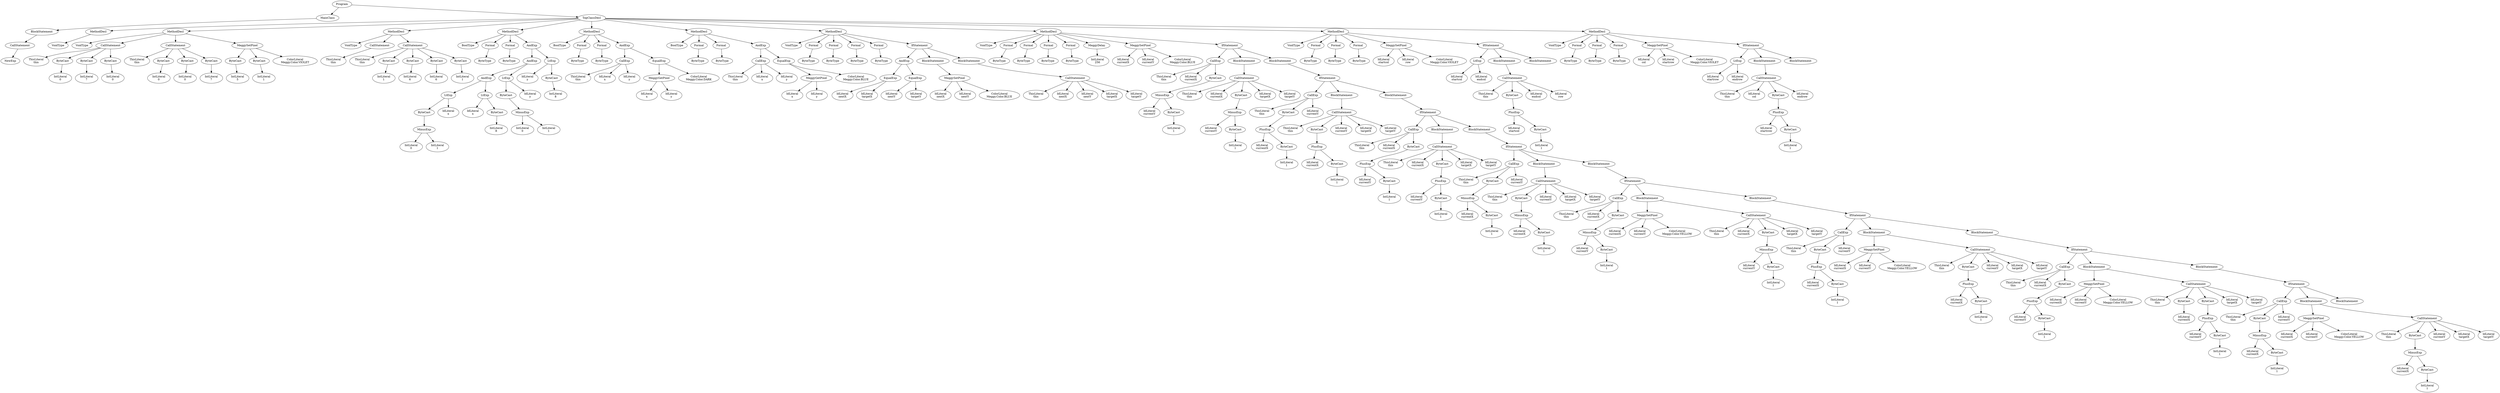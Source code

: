 digraph ASTGraph {
0 [ label="Program" ];
1 [ label="MainClass" ];
0 -> 1
2 [ label="BlockStatement" ];
1 -> 2
3 [ label="CallStatement" ];
2 -> 3
4 [ label="NewExp" ];
3 -> 4
5 [ label="TopClassDecl" ];
0 -> 5
6 [ label="MethodDecl" ];
5 -> 6
7 [ label="VoidType" ];
6 -> 7
8 [ label="MethodDecl" ];
5 -> 8
9 [ label="VoidType" ];
8 -> 9
10 [ label="CallStatement" ];
8 -> 10
11 [ label="ThisLiteral\nthis" ];
10 -> 11
12 [ label="ByteCast" ];
10 -> 12
13 [ label="IntLiteral\n0" ];
12 -> 13
14 [ label="ByteCast" ];
10 -> 14
15 [ label="IntLiteral\n7" ];
14 -> 15
16 [ label="ByteCast" ];
10 -> 16
17 [ label="IntLiteral\n0" ];
16 -> 17
18 [ label="CallStatement" ];
8 -> 18
19 [ label="ThisLiteral\nthis" ];
18 -> 19
20 [ label="ByteCast" ];
18 -> 20
21 [ label="IntLiteral\n0" ];
20 -> 21
22 [ label="ByteCast" ];
18 -> 22
23 [ label="IntLiteral\n0" ];
22 -> 23
24 [ label="ByteCast" ];
18 -> 24
25 [ label="IntLiteral\n7" ];
24 -> 25
26 [ label="MeggySetPixel" ];
8 -> 26
27 [ label="ByteCast" ];
26 -> 27
28 [ label="IntLiteral\n5" ];
27 -> 28
29 [ label="ByteCast" ];
26 -> 29
30 [ label="IntLiteral\n1" ];
29 -> 30
31 [ label="ColorLiteral\nMeggy.Color.VIOLET" ];
26 -> 31
32 [ label="MethodDecl" ];
5 -> 32
33 [ label="VoidType" ];
32 -> 33
34 [ label="CallStatement" ];
32 -> 34
35 [ label="ThisLiteral\nthis" ];
34 -> 35
36 [ label="CallStatement" ];
32 -> 36
37 [ label="ThisLiteral\nthis" ];
36 -> 37
38 [ label="ByteCast" ];
36 -> 38
39 [ label="IntLiteral\n1" ];
38 -> 39
40 [ label="ByteCast" ];
36 -> 40
41 [ label="IntLiteral\n6" ];
40 -> 41
42 [ label="ByteCast" ];
36 -> 42
43 [ label="IntLiteral\n6" ];
42 -> 43
44 [ label="ByteCast" ];
36 -> 44
45 [ label="IntLiteral\n1" ];
44 -> 45
46 [ label="MethodDecl" ];
5 -> 46
47 [ label="BoolType" ];
46 -> 47
48 [ label="Formal" ];
46 -> 48
49 [ label="ByteType" ];
48 -> 49
50 [ label="Formal" ];
46 -> 50
51 [ label="ByteType" ];
50 -> 51
52 [ label="AndExp" ];
46 -> 52
53 [ label="AndExp" ];
52 -> 53
54 [ label="AndExp" ];
53 -> 54
55 [ label="LtExp" ];
54 -> 55
56 [ label="ByteCast" ];
55 -> 56
57 [ label="MinusExp" ];
56 -> 57
58 [ label="IntLiteral\n0" ];
57 -> 58
59 [ label="IntLiteral\n1" ];
57 -> 59
60 [ label="IdLiteral\nx" ];
55 -> 60
61 [ label="LtExp" ];
54 -> 61
62 [ label="IdLiteral\nx" ];
61 -> 62
63 [ label="ByteCast" ];
61 -> 63
64 [ label="IntLiteral\n8" ];
63 -> 64
65 [ label="LtExp" ];
53 -> 65
66 [ label="ByteCast" ];
65 -> 66
67 [ label="MinusExp" ];
66 -> 67
68 [ label="IntLiteral\n0" ];
67 -> 68
69 [ label="IntLiteral\n1" ];
67 -> 69
70 [ label="IdLiteral\ny" ];
65 -> 70
71 [ label="LtExp" ];
52 -> 71
72 [ label="IdLiteral\ny" ];
71 -> 72
73 [ label="ByteCast" ];
71 -> 73
74 [ label="IntLiteral\n8" ];
73 -> 74
75 [ label="MethodDecl" ];
5 -> 75
76 [ label="BoolType" ];
75 -> 76
77 [ label="Formal" ];
75 -> 77
78 [ label="ByteType" ];
77 -> 78
79 [ label="Formal" ];
75 -> 79
80 [ label="ByteType" ];
79 -> 80
81 [ label="AndExp" ];
75 -> 81
82 [ label="CallExp" ];
81 -> 82
83 [ label="ThisLiteral\nthis" ];
82 -> 83
84 [ label="IdLiteral\nx" ];
82 -> 84
85 [ label="IdLiteral\ny" ];
82 -> 85
86 [ label="EqualExp" ];
81 -> 86
87 [ label="MeggyGetPixel" ];
86 -> 87
88 [ label="IdLiteral\nx" ];
87 -> 88
89 [ label="IdLiteral\ny" ];
87 -> 89
90 [ label="ColorLiteral\nMeggy.Color.DARK" ];
86 -> 90
91 [ label="MethodDecl" ];
5 -> 91
92 [ label="BoolType" ];
91 -> 92
93 [ label="Formal" ];
91 -> 93
94 [ label="ByteType" ];
93 -> 94
95 [ label="Formal" ];
91 -> 95
96 [ label="ByteType" ];
95 -> 96
97 [ label="AndExp" ];
91 -> 97
98 [ label="CallExp" ];
97 -> 98
99 [ label="ThisLiteral\nthis" ];
98 -> 99
100 [ label="IdLiteral\nx" ];
98 -> 100
101 [ label="IdLiteral\ny" ];
98 -> 101
102 [ label="EqualExp" ];
97 -> 102
103 [ label="MeggyGetPixel" ];
102 -> 103
104 [ label="IdLiteral\nx" ];
103 -> 104
105 [ label="IdLiteral\ny" ];
103 -> 105
106 [ label="ColorLiteral\nMeggy.Color.BLUE" ];
102 -> 106
107 [ label="MethodDecl" ];
5 -> 107
108 [ label="VoidType" ];
107 -> 108
109 [ label="Formal" ];
107 -> 109
110 [ label="ByteType" ];
109 -> 110
111 [ label="Formal" ];
107 -> 111
112 [ label="ByteType" ];
111 -> 112
113 [ label="Formal" ];
107 -> 113
114 [ label="ByteType" ];
113 -> 114
115 [ label="Formal" ];
107 -> 115
116 [ label="ByteType" ];
115 -> 116
117 [ label="IfStatement" ];
107 -> 117
118 [ label="AndExp" ];
117 -> 118
119 [ label="EqualExp" ];
118 -> 119
120 [ label="IdLiteral\nnextX" ];
119 -> 120
121 [ label="IdLiteral\ntargetX" ];
119 -> 121
122 [ label="EqualExp" ];
118 -> 122
123 [ label="IdLiteral\nnextY" ];
122 -> 123
124 [ label="IdLiteral\ntargetY" ];
122 -> 124
125 [ label="BlockStatement" ];
117 -> 125
126 [ label="MeggySetPixel" ];
125 -> 126
127 [ label="IdLiteral\nnextX" ];
126 -> 127
128 [ label="IdLiteral\nnextY" ];
126 -> 128
129 [ label="ColorLiteral\nMeggy.Color.BLUE" ];
126 -> 129
130 [ label="BlockStatement" ];
117 -> 130
131 [ label="CallStatement" ];
130 -> 131
132 [ label="ThisLiteral\nthis" ];
131 -> 132
133 [ label="IdLiteral\nnextX" ];
131 -> 133
134 [ label="IdLiteral\nnextY" ];
131 -> 134
135 [ label="IdLiteral\ntargetX" ];
131 -> 135
136 [ label="IdLiteral\ntargetY" ];
131 -> 136
137 [ label="MethodDecl" ];
5 -> 137
138 [ label="VoidType" ];
137 -> 138
139 [ label="Formal" ];
137 -> 139
140 [ label="ByteType" ];
139 -> 140
141 [ label="Formal" ];
137 -> 141
142 [ label="ByteType" ];
141 -> 142
143 [ label="Formal" ];
137 -> 143
144 [ label="ByteType" ];
143 -> 144
145 [ label="Formal" ];
137 -> 145
146 [ label="ByteType" ];
145 -> 146
147 [ label="MeggyDelay" ];
137 -> 147
148 [ label="IntLiteral\n256" ];
147 -> 148
149 [ label="MeggySetPixel" ];
137 -> 149
150 [ label="IdLiteral\ncurrentX" ];
149 -> 150
151 [ label="IdLiteral\ncurrentY" ];
149 -> 151
152 [ label="ColorLiteral\nMeggy.Color.BLUE" ];
149 -> 152
153 [ label="IfStatement" ];
137 -> 153
154 [ label="CallExp" ];
153 -> 154
155 [ label="ThisLiteral\nthis" ];
154 -> 155
156 [ label="IdLiteral\ncurrentX" ];
154 -> 156
157 [ label="ByteCast" ];
154 -> 157
158 [ label="MinusExp" ];
157 -> 158
159 [ label="IdLiteral\ncurrentY" ];
158 -> 159
160 [ label="ByteCast" ];
158 -> 160
161 [ label="IntLiteral\n1" ];
160 -> 161
162 [ label="BlockStatement" ];
153 -> 162
163 [ label="CallStatement" ];
162 -> 163
164 [ label="ThisLiteral\nthis" ];
163 -> 164
165 [ label="IdLiteral\ncurrentX" ];
163 -> 165
166 [ label="ByteCast" ];
163 -> 166
167 [ label="MinusExp" ];
166 -> 167
168 [ label="IdLiteral\ncurrentY" ];
167 -> 168
169 [ label="ByteCast" ];
167 -> 169
170 [ label="IntLiteral\n1" ];
169 -> 170
171 [ label="IdLiteral\ntargetX" ];
163 -> 171
172 [ label="IdLiteral\ntargetY" ];
163 -> 172
173 [ label="BlockStatement" ];
153 -> 173
174 [ label="IfStatement" ];
173 -> 174
175 [ label="CallExp" ];
174 -> 175
176 [ label="ThisLiteral\nthis" ];
175 -> 176
177 [ label="ByteCast" ];
175 -> 177
178 [ label="PlusExp" ];
177 -> 178
179 [ label="IdLiteral\ncurrentX" ];
178 -> 179
180 [ label="ByteCast" ];
178 -> 180
181 [ label="IntLiteral\n1" ];
180 -> 181
182 [ label="IdLiteral\ncurrentY" ];
175 -> 182
183 [ label="BlockStatement" ];
174 -> 183
184 [ label="CallStatement" ];
183 -> 184
185 [ label="ThisLiteral\nthis" ];
184 -> 185
186 [ label="ByteCast" ];
184 -> 186
187 [ label="PlusExp" ];
186 -> 187
188 [ label="IdLiteral\ncurrentX" ];
187 -> 188
189 [ label="ByteCast" ];
187 -> 189
190 [ label="IntLiteral\n1" ];
189 -> 190
191 [ label="IdLiteral\ncurrentY" ];
184 -> 191
192 [ label="IdLiteral\ntargetX" ];
184 -> 192
193 [ label="IdLiteral\ntargetY" ];
184 -> 193
194 [ label="BlockStatement" ];
174 -> 194
195 [ label="IfStatement" ];
194 -> 195
196 [ label="CallExp" ];
195 -> 196
197 [ label="ThisLiteral\nthis" ];
196 -> 197
198 [ label="IdLiteral\ncurrentX" ];
196 -> 198
199 [ label="ByteCast" ];
196 -> 199
200 [ label="PlusExp" ];
199 -> 200
201 [ label="IdLiteral\ncurrentY" ];
200 -> 201
202 [ label="ByteCast" ];
200 -> 202
203 [ label="IntLiteral\n1" ];
202 -> 203
204 [ label="BlockStatement" ];
195 -> 204
205 [ label="CallStatement" ];
204 -> 205
206 [ label="ThisLiteral\nthis" ];
205 -> 206
207 [ label="IdLiteral\ncurrentX" ];
205 -> 207
208 [ label="ByteCast" ];
205 -> 208
209 [ label="PlusExp" ];
208 -> 209
210 [ label="IdLiteral\ncurrentY" ];
209 -> 210
211 [ label="ByteCast" ];
209 -> 211
212 [ label="IntLiteral\n1" ];
211 -> 212
213 [ label="IdLiteral\ntargetX" ];
205 -> 213
214 [ label="IdLiteral\ntargetY" ];
205 -> 214
215 [ label="BlockStatement" ];
195 -> 215
216 [ label="IfStatement" ];
215 -> 216
217 [ label="CallExp" ];
216 -> 217
218 [ label="ThisLiteral\nthis" ];
217 -> 218
219 [ label="ByteCast" ];
217 -> 219
220 [ label="MinusExp" ];
219 -> 220
221 [ label="IdLiteral\ncurrentX" ];
220 -> 221
222 [ label="ByteCast" ];
220 -> 222
223 [ label="IntLiteral\n1" ];
222 -> 223
224 [ label="IdLiteral\ncurrentY" ];
217 -> 224
225 [ label="BlockStatement" ];
216 -> 225
226 [ label="CallStatement" ];
225 -> 226
227 [ label="ThisLiteral\nthis" ];
226 -> 227
228 [ label="ByteCast" ];
226 -> 228
229 [ label="MinusExp" ];
228 -> 229
230 [ label="IdLiteral\ncurrentX" ];
229 -> 230
231 [ label="ByteCast" ];
229 -> 231
232 [ label="IntLiteral\n1" ];
231 -> 232
233 [ label="IdLiteral\ncurrentY" ];
226 -> 233
234 [ label="IdLiteral\ntargetX" ];
226 -> 234
235 [ label="IdLiteral\ntargetY" ];
226 -> 235
236 [ label="BlockStatement" ];
216 -> 236
237 [ label="IfStatement" ];
236 -> 237
238 [ label="CallExp" ];
237 -> 238
239 [ label="ThisLiteral\nthis" ];
238 -> 239
240 [ label="IdLiteral\ncurrentX" ];
238 -> 240
241 [ label="ByteCast" ];
238 -> 241
242 [ label="MinusExp" ];
241 -> 242
243 [ label="IdLiteral\ncurrentY" ];
242 -> 243
244 [ label="ByteCast" ];
242 -> 244
245 [ label="IntLiteral\n1" ];
244 -> 245
246 [ label="BlockStatement" ];
237 -> 246
247 [ label="MeggySetPixel" ];
246 -> 247
248 [ label="IdLiteral\ncurrentX" ];
247 -> 248
249 [ label="IdLiteral\ncurrentY" ];
247 -> 249
250 [ label="ColorLiteral\nMeggy.Color.YELLOW" ];
247 -> 250
251 [ label="CallStatement" ];
246 -> 251
252 [ label="ThisLiteral\nthis" ];
251 -> 252
253 [ label="IdLiteral\ncurrentX" ];
251 -> 253
254 [ label="ByteCast" ];
251 -> 254
255 [ label="MinusExp" ];
254 -> 255
256 [ label="IdLiteral\ncurrentY" ];
255 -> 256
257 [ label="ByteCast" ];
255 -> 257
258 [ label="IntLiteral\n1" ];
257 -> 258
259 [ label="IdLiteral\ntargetX" ];
251 -> 259
260 [ label="IdLiteral\ntargetY" ];
251 -> 260
261 [ label="BlockStatement" ];
237 -> 261
262 [ label="IfStatement" ];
261 -> 262
263 [ label="CallExp" ];
262 -> 263
264 [ label="ThisLiteral\nthis" ];
263 -> 264
265 [ label="ByteCast" ];
263 -> 265
266 [ label="PlusExp" ];
265 -> 266
267 [ label="IdLiteral\ncurrentX" ];
266 -> 267
268 [ label="ByteCast" ];
266 -> 268
269 [ label="IntLiteral\n1" ];
268 -> 269
270 [ label="IdLiteral\ncurrentY" ];
263 -> 270
271 [ label="BlockStatement" ];
262 -> 271
272 [ label="MeggySetPixel" ];
271 -> 272
273 [ label="IdLiteral\ncurrentX" ];
272 -> 273
274 [ label="IdLiteral\ncurrentY" ];
272 -> 274
275 [ label="ColorLiteral\nMeggy.Color.YELLOW" ];
272 -> 275
276 [ label="CallStatement" ];
271 -> 276
277 [ label="ThisLiteral\nthis" ];
276 -> 277
278 [ label="ByteCast" ];
276 -> 278
279 [ label="PlusExp" ];
278 -> 279
280 [ label="IdLiteral\ncurrentX" ];
279 -> 280
281 [ label="ByteCast" ];
279 -> 281
282 [ label="IntLiteral\n1" ];
281 -> 282
283 [ label="IdLiteral\ncurrentY" ];
276 -> 283
284 [ label="IdLiteral\ntargetX" ];
276 -> 284
285 [ label="IdLiteral\ntargetY" ];
276 -> 285
286 [ label="BlockStatement" ];
262 -> 286
287 [ label="IfStatement" ];
286 -> 287
288 [ label="CallExp" ];
287 -> 288
289 [ label="ThisLiteral\nthis" ];
288 -> 289
290 [ label="IdLiteral\ncurrentX" ];
288 -> 290
291 [ label="ByteCast" ];
288 -> 291
292 [ label="PlusExp" ];
291 -> 292
293 [ label="IdLiteral\ncurrentY" ];
292 -> 293
294 [ label="ByteCast" ];
292 -> 294
295 [ label="IntLiteral\n1" ];
294 -> 295
296 [ label="BlockStatement" ];
287 -> 296
297 [ label="MeggySetPixel" ];
296 -> 297
298 [ label="IdLiteral\ncurrentX" ];
297 -> 298
299 [ label="IdLiteral\ncurrentY" ];
297 -> 299
300 [ label="ColorLiteral\nMeggy.Color.YELLOW" ];
297 -> 300
301 [ label="CallStatement" ];
296 -> 301
302 [ label="ThisLiteral\nthis" ];
301 -> 302
303 [ label="ByteCast" ];
301 -> 303
304 [ label="IdLiteral\ncurrentX" ];
303 -> 304
305 [ label="ByteCast" ];
301 -> 305
306 [ label="PlusExp" ];
305 -> 306
307 [ label="IdLiteral\ncurrentY" ];
306 -> 307
308 [ label="ByteCast" ];
306 -> 308
309 [ label="IntLiteral\n1" ];
308 -> 309
310 [ label="IdLiteral\ntargetX" ];
301 -> 310
311 [ label="IdLiteral\ntargetY" ];
301 -> 311
312 [ label="BlockStatement" ];
287 -> 312
313 [ label="IfStatement" ];
312 -> 313
314 [ label="CallExp" ];
313 -> 314
315 [ label="ThisLiteral\nthis" ];
314 -> 315
316 [ label="ByteCast" ];
314 -> 316
317 [ label="MinusExp" ];
316 -> 317
318 [ label="IdLiteral\ncurrentX" ];
317 -> 318
319 [ label="ByteCast" ];
317 -> 319
320 [ label="IntLiteral\n1" ];
319 -> 320
321 [ label="IdLiteral\ncurrentY" ];
314 -> 321
322 [ label="BlockStatement" ];
313 -> 322
323 [ label="MeggySetPixel" ];
322 -> 323
324 [ label="IdLiteral\ncurrentX" ];
323 -> 324
325 [ label="IdLiteral\ncurrentY" ];
323 -> 325
326 [ label="ColorLiteral\nMeggy.Color.YELLOW" ];
323 -> 326
327 [ label="CallStatement" ];
322 -> 327
328 [ label="ThisLiteral\nthis" ];
327 -> 328
329 [ label="ByteCast" ];
327 -> 329
330 [ label="MinusExp" ];
329 -> 330
331 [ label="IdLiteral\ncurrentX" ];
330 -> 331
332 [ label="ByteCast" ];
330 -> 332
333 [ label="IntLiteral\n1" ];
332 -> 333
334 [ label="IdLiteral\ncurrentY" ];
327 -> 334
335 [ label="IdLiteral\ntargetX" ];
327 -> 335
336 [ label="IdLiteral\ntargetY" ];
327 -> 336
337 [ label="BlockStatement" ];
313 -> 337
338 [ label="MethodDecl" ];
5 -> 338
339 [ label="VoidType" ];
338 -> 339
340 [ label="Formal" ];
338 -> 340
341 [ label="ByteType" ];
340 -> 341
342 [ label="Formal" ];
338 -> 342
343 [ label="ByteType" ];
342 -> 343
344 [ label="Formal" ];
338 -> 344
345 [ label="ByteType" ];
344 -> 345
346 [ label="MeggySetPixel" ];
338 -> 346
347 [ label="IdLiteral\nstartcol" ];
346 -> 347
348 [ label="IdLiteral\nrow" ];
346 -> 348
349 [ label="ColorLiteral\nMeggy.Color.VIOLET" ];
346 -> 349
350 [ label="IfStatement" ];
338 -> 350
351 [ label="LtExp" ];
350 -> 351
352 [ label="IdLiteral\nstartcol" ];
351 -> 352
353 [ label="IdLiteral\nendcol" ];
351 -> 353
354 [ label="BlockStatement" ];
350 -> 354
355 [ label="CallStatement" ];
354 -> 355
356 [ label="ThisLiteral\nthis" ];
355 -> 356
357 [ label="ByteCast" ];
355 -> 357
358 [ label="PlusExp" ];
357 -> 358
359 [ label="IdLiteral\nstartcol" ];
358 -> 359
360 [ label="ByteCast" ];
358 -> 360
361 [ label="IntLiteral\n1" ];
360 -> 361
362 [ label="IdLiteral\nendcol" ];
355 -> 362
363 [ label="IdLiteral\nrow" ];
355 -> 363
364 [ label="BlockStatement" ];
350 -> 364
365 [ label="MethodDecl" ];
5 -> 365
366 [ label="VoidType" ];
365 -> 366
367 [ label="Formal" ];
365 -> 367
368 [ label="ByteType" ];
367 -> 368
369 [ label="Formal" ];
365 -> 369
370 [ label="ByteType" ];
369 -> 370
371 [ label="Formal" ];
365 -> 371
372 [ label="ByteType" ];
371 -> 372
373 [ label="MeggySetPixel" ];
365 -> 373
374 [ label="IdLiteral\ncol" ];
373 -> 374
375 [ label="IdLiteral\nstartrow" ];
373 -> 375
376 [ label="ColorLiteral\nMeggy.Color.VIOLET" ];
373 -> 376
377 [ label="IfStatement" ];
365 -> 377
378 [ label="LtExp" ];
377 -> 378
379 [ label="IdLiteral\nstartrow" ];
378 -> 379
380 [ label="IdLiteral\nendrow" ];
378 -> 380
381 [ label="BlockStatement" ];
377 -> 381
382 [ label="CallStatement" ];
381 -> 382
383 [ label="ThisLiteral\nthis" ];
382 -> 383
384 [ label="IdLiteral\ncol" ];
382 -> 384
385 [ label="ByteCast" ];
382 -> 385
386 [ label="PlusExp" ];
385 -> 386
387 [ label="IdLiteral\nstartrow" ];
386 -> 387
388 [ label="ByteCast" ];
386 -> 388
389 [ label="IntLiteral\n1" ];
388 -> 389
390 [ label="IdLiteral\nendrow" ];
382 -> 390
391 [ label="BlockStatement" ];
377 -> 391
}
